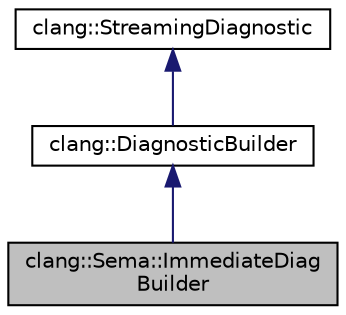 digraph "clang::Sema::ImmediateDiagBuilder"
{
 // LATEX_PDF_SIZE
  bgcolor="transparent";
  edge [fontname="Helvetica",fontsize="10",labelfontname="Helvetica",labelfontsize="10"];
  node [fontname="Helvetica",fontsize="10",shape=record];
  Node1 [label="clang::Sema::ImmediateDiag\lBuilder",height=0.2,width=0.4,color="black", fillcolor="grey75", style="filled", fontcolor="black",tooltip="Helper class that creates diagnostics with optional template instantiation stacks."];
  Node2 -> Node1 [dir="back",color="midnightblue",fontsize="10",style="solid",fontname="Helvetica"];
  Node2 [label="clang::DiagnosticBuilder",height=0.2,width=0.4,color="black",URL="$classclang_1_1DiagnosticBuilder.html",tooltip="A little helper class used to produce diagnostics."];
  Node3 -> Node2 [dir="back",color="midnightblue",fontsize="10",style="solid",fontname="Helvetica"];
  Node3 [label="clang::StreamingDiagnostic",height=0.2,width=0.4,color="black",URL="$classclang_1_1StreamingDiagnostic.html",tooltip="The streaming interface shared between DiagnosticBuilder and PartialDiagnostic."];
}
